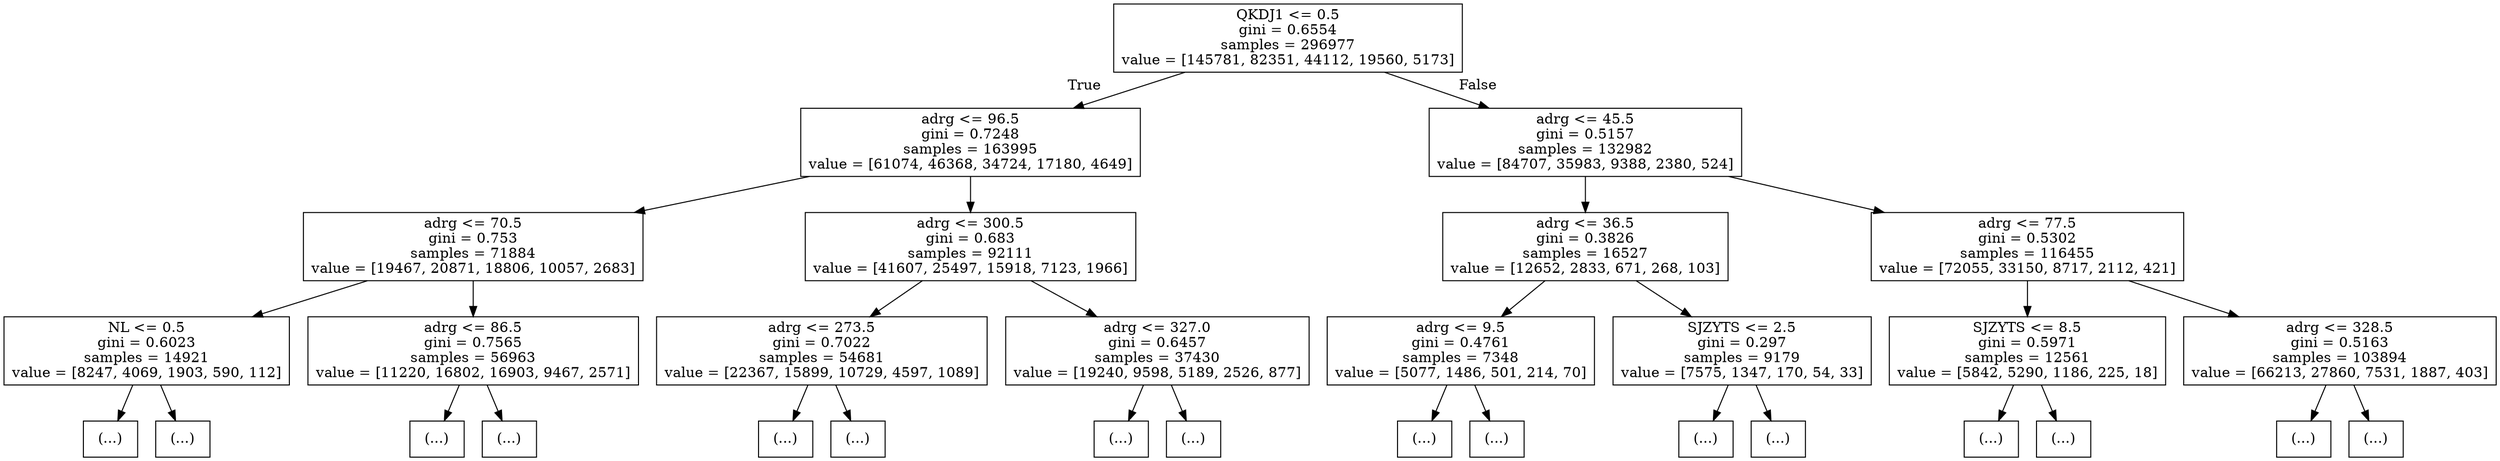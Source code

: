 digraph Tree {
node [shape=box] ;
0 [label="QKDJ1 <= 0.5\ngini = 0.6554\nsamples = 296977\nvalue = [145781, 82351, 44112, 19560, 5173]"] ;
1 [label="adrg <= 96.5\ngini = 0.7248\nsamples = 163995\nvalue = [61074, 46368, 34724, 17180, 4649]"] ;
0 -> 1 [labeldistance=2.5, labelangle=45, headlabel="True"] ;
2 [label="adrg <= 70.5\ngini = 0.753\nsamples = 71884\nvalue = [19467, 20871, 18806, 10057, 2683]"] ;
1 -> 2 ;
3 [label="NL <= 0.5\ngini = 0.6023\nsamples = 14921\nvalue = [8247, 4069, 1903, 590, 112]"] ;
2 -> 3 ;
4 [label="(...)"] ;
3 -> 4 ;
4205 [label="(...)"] ;
3 -> 4205 ;
11136 [label="adrg <= 86.5\ngini = 0.7565\nsamples = 56963\nvalue = [11220, 16802, 16903, 9467, 2571]"] ;
2 -> 11136 ;
11137 [label="(...)"] ;
11136 -> 11137 ;
18842 [label="(...)"] ;
11136 -> 18842 ;
32429 [label="adrg <= 300.5\ngini = 0.683\nsamples = 92111\nvalue = [41607, 25497, 15918, 7123, 1966]"] ;
1 -> 32429 ;
32430 [label="adrg <= 273.5\ngini = 0.7022\nsamples = 54681\nvalue = [22367, 15899, 10729, 4597, 1089]"] ;
32429 -> 32430 ;
32431 [label="(...)"] ;
32430 -> 32431 ;
69506 [label="(...)"] ;
32430 -> 69506 ;
76057 [label="adrg <= 327.0\ngini = 0.6457\nsamples = 37430\nvalue = [19240, 9598, 5189, 2526, 877]"] ;
32429 -> 76057 ;
76058 [label="(...)"] ;
76057 -> 76058 ;
80885 [label="(...)"] ;
76057 -> 80885 ;
94374 [label="adrg <= 45.5\ngini = 0.5157\nsamples = 132982\nvalue = [84707, 35983, 9388, 2380, 524]"] ;
0 -> 94374 [labeldistance=2.5, labelangle=-45, headlabel="False"] ;
94375 [label="adrg <= 36.5\ngini = 0.3826\nsamples = 16527\nvalue = [12652, 2833, 671, 268, 103]"] ;
94374 -> 94375 ;
94376 [label="adrg <= 9.5\ngini = 0.4761\nsamples = 7348\nvalue = [5077, 1486, 501, 214, 70]"] ;
94375 -> 94376 ;
94377 [label="(...)"] ;
94376 -> 94377 ;
96362 [label="(...)"] ;
94376 -> 96362 ;
99383 [label="SJZYTS <= 2.5\ngini = 0.297\nsamples = 9179\nvalue = [7575, 1347, 170, 54, 33]"] ;
94375 -> 99383 ;
99384 [label="(...)"] ;
99383 -> 99384 ;
99629 [label="(...)"] ;
99383 -> 99629 ;
102994 [label="adrg <= 77.5\ngini = 0.5302\nsamples = 116455\nvalue = [72055, 33150, 8717, 2112, 421]"] ;
94374 -> 102994 ;
102995 [label="SJZYTS <= 8.5\ngini = 0.5971\nsamples = 12561\nvalue = [5842, 5290, 1186, 225, 18]"] ;
102994 -> 102995 ;
102996 [label="(...)"] ;
102995 -> 102996 ;
106663 [label="(...)"] ;
102995 -> 106663 ;
112234 [label="adrg <= 328.5\ngini = 0.5163\nsamples = 103894\nvalue = [66213, 27860, 7531, 1887, 403]"] ;
102994 -> 112234 ;
112235 [label="(...)"] ;
112234 -> 112235 ;
170276 [label="(...)"] ;
112234 -> 170276 ;
}